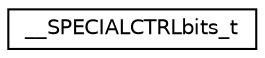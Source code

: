 digraph "Graphical Class Hierarchy"
{
  edge [fontname="Helvetica",fontsize="10",labelfontname="Helvetica",labelfontsize="10"];
  node [fontname="Helvetica",fontsize="10",shape=record];
  rankdir="LR";
  Node1 [label="__SPECIALCTRLbits_t",height=0.2,width=0.4,color="black", fillcolor="white", style="filled",URL="$union_____s_p_e_c_i_a_l_c_t_r_lbits__t.html"];
}
